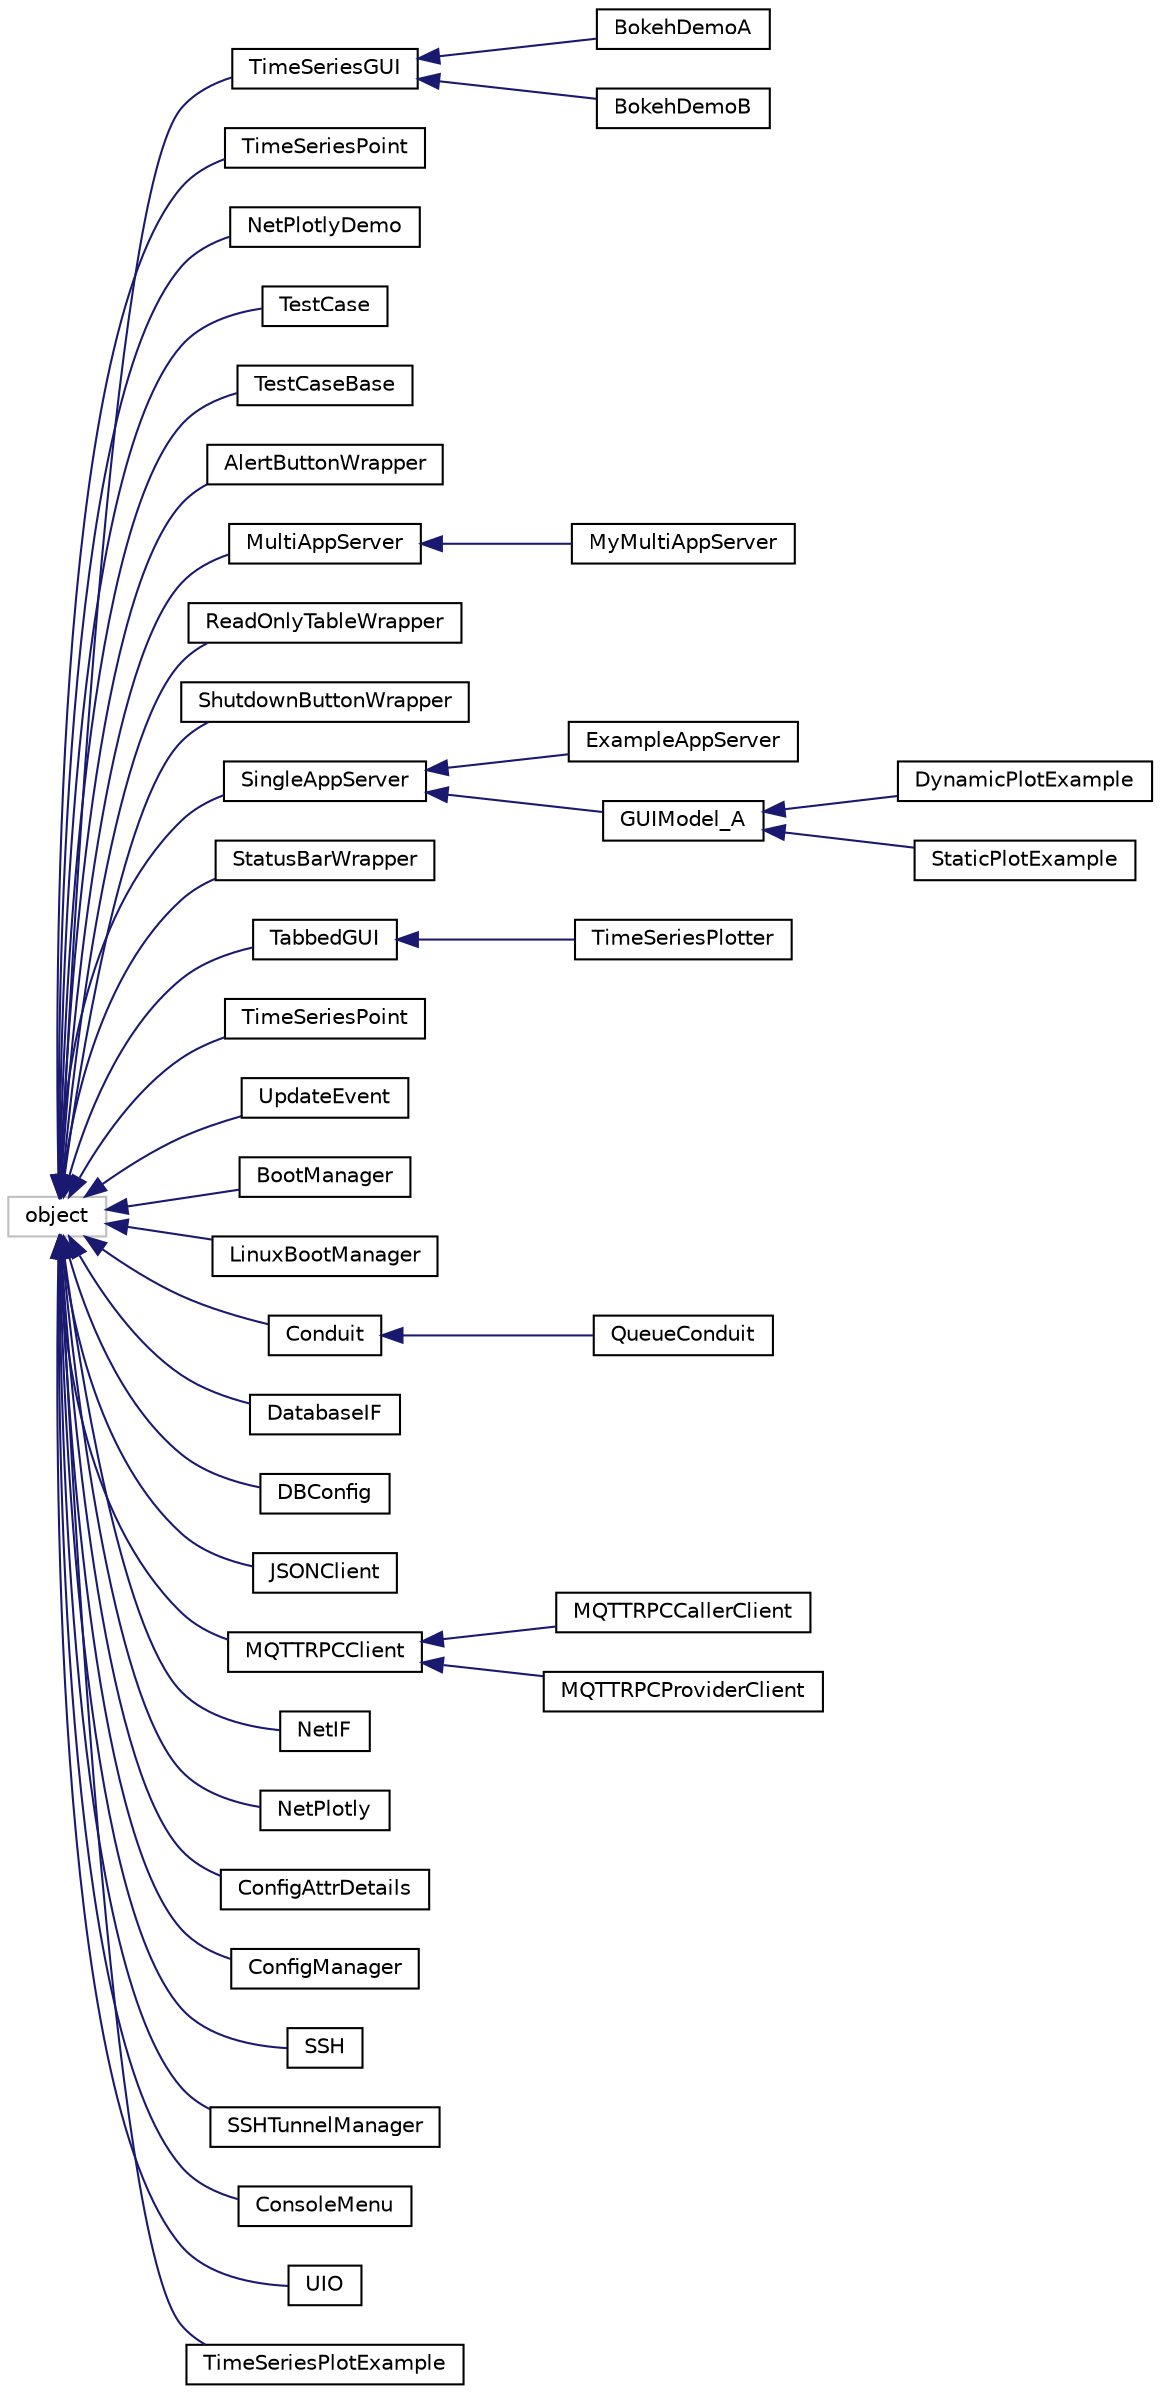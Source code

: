 digraph "Graphical Class Hierarchy"
{
 // LATEX_PDF_SIZE
  edge [fontname="Helvetica",fontsize="10",labelfontname="Helvetica",labelfontsize="10"];
  node [fontname="Helvetica",fontsize="10",shape=record];
  rankdir="LR";
  Node11 [label="object",height=0.2,width=0.4,color="grey75", fillcolor="white", style="filled",tooltip=" "];
  Node11 -> Node0 [dir="back",color="midnightblue",fontsize="10",style="solid",fontname="Helvetica"];
  Node0 [label="TimeSeriesGUI",height=0.2,width=0.4,color="black", fillcolor="white", style="filled",URL="$classbokeh__demo_1_1TimeSeriesGUI.html",tooltip=" "];
  Node0 -> Node1 [dir="back",color="midnightblue",fontsize="10",style="solid",fontname="Helvetica"];
  Node1 [label="BokehDemoA",height=0.2,width=0.4,color="black", fillcolor="white", style="filled",URL="$classbokeh__demo_1_1BokehDemoA.html",tooltip=" "];
  Node0 -> Node2 [dir="back",color="midnightblue",fontsize="10",style="solid",fontname="Helvetica"];
  Node2 [label="BokehDemoB",height=0.2,width=0.4,color="black", fillcolor="white", style="filled",URL="$classbokeh__demo_1_1BokehDemoB.html",tooltip=" "];
  Node11 -> Node15 [dir="back",color="midnightblue",fontsize="10",style="solid",fontname="Helvetica"];
  Node15 [label="TimeSeriesPoint",height=0.2,width=0.4,color="black", fillcolor="white", style="filled",URL="$classbokeh__demo_1_1TimeSeriesPoint.html",tooltip=" "];
  Node11 -> Node16 [dir="back",color="midnightblue",fontsize="10",style="solid",fontname="Helvetica"];
  Node16 [label="NetPlotlyDemo",height=0.2,width=0.4,color="black", fillcolor="white", style="filled",URL="$classnetplotly__demo_1_1NetPlotlyDemo.html",tooltip=" "];
  Node11 -> Node17 [dir="back",color="midnightblue",fontsize="10",style="solid",fontname="Helvetica"];
  Node17 [label="TestCase",height=0.2,width=0.4,color="black", fillcolor="white", style="filled",URL="$classp3lib_1_1ate_1_1TestCase.html",tooltip=" "];
  Node11 -> Node18 [dir="back",color="midnightblue",fontsize="10",style="solid",fontname="Helvetica"];
  Node18 [label="TestCaseBase",height=0.2,width=0.4,color="black", fillcolor="white", style="filled",URL="$classp3lib_1_1ate_1_1TestCaseBase.html",tooltip=" "];
  Node11 -> Node19 [dir="back",color="midnightblue",fontsize="10",style="solid",fontname="Helvetica"];
  Node19 [label="AlertButtonWrapper",height=0.2,width=0.4,color="black", fillcolor="white", style="filled",URL="$classp3lib_1_1bokeh__gui_1_1AlertButtonWrapper.html",tooltip=" "];
  Node11 -> Node20 [dir="back",color="midnightblue",fontsize="10",style="solid",fontname="Helvetica"];
  Node20 [label="MultiAppServer",height=0.2,width=0.4,color="black", fillcolor="white", style="filled",URL="$classp3lib_1_1bokeh__gui_1_1MultiAppServer.html",tooltip=" "];
  Node20 -> Node21 [dir="back",color="midnightblue",fontsize="10",style="solid",fontname="Helvetica"];
  Node21 [label="MyMultiAppServer",height=0.2,width=0.4,color="black", fillcolor="white", style="filled",URL="$classbokeh__multiple__app__example_1_1MyMultiAppServer.html",tooltip=" "];
  Node11 -> Node22 [dir="back",color="midnightblue",fontsize="10",style="solid",fontname="Helvetica"];
  Node22 [label="ReadOnlyTableWrapper",height=0.2,width=0.4,color="black", fillcolor="white", style="filled",URL="$classp3lib_1_1bokeh__gui_1_1ReadOnlyTableWrapper.html",tooltip=" "];
  Node11 -> Node23 [dir="back",color="midnightblue",fontsize="10",style="solid",fontname="Helvetica"];
  Node23 [label="ShutdownButtonWrapper",height=0.2,width=0.4,color="black", fillcolor="white", style="filled",URL="$classp3lib_1_1bokeh__gui_1_1ShutdownButtonWrapper.html",tooltip=" "];
  Node11 -> Node24 [dir="back",color="midnightblue",fontsize="10",style="solid",fontname="Helvetica"];
  Node24 [label="SingleAppServer",height=0.2,width=0.4,color="black", fillcolor="white", style="filled",URL="$classp3lib_1_1bokeh__gui_1_1SingleAppServer.html",tooltip=" "];
  Node24 -> Node25 [dir="back",color="midnightblue",fontsize="10",style="solid",fontname="Helvetica"];
  Node25 [label="ExampleAppServer",height=0.2,width=0.4,color="black", fillcolor="white", style="filled",URL="$classexample__run__multiple__bokeh__servers_1_1ExampleAppServer.html",tooltip=" "];
  Node24 -> Node26 [dir="back",color="midnightblue",fontsize="10",style="solid",fontname="Helvetica"];
  Node26 [label="GUIModel_A",height=0.2,width=0.4,color="black", fillcolor="white", style="filled",URL="$classp3lib_1_1bokeh__gui_1_1GUIModel__A.html",tooltip=" "];
  Node26 -> Node27 [dir="back",color="midnightblue",fontsize="10",style="solid",fontname="Helvetica"];
  Node27 [label="DynamicPlotExample",height=0.2,width=0.4,color="black", fillcolor="white", style="filled",URL="$classGUIModel__A__example_1_1DynamicPlotExample.html",tooltip=" "];
  Node26 -> Node28 [dir="back",color="midnightblue",fontsize="10",style="solid",fontname="Helvetica"];
  Node28 [label="StaticPlotExample",height=0.2,width=0.4,color="black", fillcolor="white", style="filled",URL="$classGUIModel__A__example_1_1StaticPlotExample.html",tooltip=" "];
  Node11 -> Node29 [dir="back",color="midnightblue",fontsize="10",style="solid",fontname="Helvetica"];
  Node29 [label="StatusBarWrapper",height=0.2,width=0.4,color="black", fillcolor="white", style="filled",URL="$classp3lib_1_1bokeh__gui_1_1StatusBarWrapper.html",tooltip=" "];
  Node11 -> Node30 [dir="back",color="midnightblue",fontsize="10",style="solid",fontname="Helvetica"];
  Node30 [label="TabbedGUI",height=0.2,width=0.4,color="black", fillcolor="white", style="filled",URL="$classp3lib_1_1bokeh__gui_1_1TabbedGUI.html",tooltip=" "];
  Node30 -> Node31 [dir="back",color="midnightblue",fontsize="10",style="solid",fontname="Helvetica"];
  Node31 [label="TimeSeriesPlotter",height=0.2,width=0.4,color="black", fillcolor="white", style="filled",URL="$classp3lib_1_1bokeh__gui_1_1TimeSeriesPlotter.html",tooltip=" "];
  Node11 -> Node32 [dir="back",color="midnightblue",fontsize="10",style="solid",fontname="Helvetica"];
  Node32 [label="TimeSeriesPoint",height=0.2,width=0.4,color="black", fillcolor="white", style="filled",URL="$classp3lib_1_1bokeh__gui_1_1TimeSeriesPoint.html",tooltip=" "];
  Node11 -> Node33 [dir="back",color="midnightblue",fontsize="10",style="solid",fontname="Helvetica"];
  Node33 [label="UpdateEvent",height=0.2,width=0.4,color="black", fillcolor="white", style="filled",URL="$classp3lib_1_1bokeh__gui_1_1UpdateEvent.html",tooltip=" "];
  Node11 -> Node34 [dir="back",color="midnightblue",fontsize="10",style="solid",fontname="Helvetica"];
  Node34 [label="BootManager",height=0.2,width=0.4,color="black", fillcolor="white", style="filled",URL="$classp3lib_1_1boot__manager_1_1BootManager.html",tooltip=" "];
  Node11 -> Node35 [dir="back",color="midnightblue",fontsize="10",style="solid",fontname="Helvetica"];
  Node35 [label="LinuxBootManager",height=0.2,width=0.4,color="black", fillcolor="white", style="filled",URL="$classp3lib_1_1boot__manager_1_1LinuxBootManager.html",tooltip=" "];
  Node11 -> Node36 [dir="back",color="midnightblue",fontsize="10",style="solid",fontname="Helvetica"];
  Node36 [label="Conduit",height=0.2,width=0.4,color="black", fillcolor="white", style="filled",URL="$classp3lib_1_1conduit_1_1Conduit.html",tooltip=" "];
  Node36 -> Node37 [dir="back",color="midnightblue",fontsize="10",style="solid",fontname="Helvetica"];
  Node37 [label="QueueConduit",height=0.2,width=0.4,color="black", fillcolor="white", style="filled",URL="$classp3lib_1_1conduit_1_1QueueConduit.html",tooltip=" "];
  Node11 -> Node38 [dir="back",color="midnightblue",fontsize="10",style="solid",fontname="Helvetica"];
  Node38 [label="DatabaseIF",height=0.2,width=0.4,color="black", fillcolor="white", style="filled",URL="$classp3lib_1_1database__if_1_1DatabaseIF.html",tooltip=" "];
  Node11 -> Node39 [dir="back",color="midnightblue",fontsize="10",style="solid",fontname="Helvetica"];
  Node39 [label="DBConfig",height=0.2,width=0.4,color="black", fillcolor="white", style="filled",URL="$classp3lib_1_1database__if_1_1DBConfig.html",tooltip=" "];
  Node11 -> Node40 [dir="back",color="midnightblue",fontsize="10",style="solid",fontname="Helvetica"];
  Node40 [label="JSONClient",height=0.2,width=0.4,color="black", fillcolor="white", style="filled",URL="$classp3lib_1_1json__networking_1_1JSONClient.html",tooltip=" "];
  Node11 -> Node41 [dir="back",color="midnightblue",fontsize="10",style="solid",fontname="Helvetica"];
  Node41 [label="MQTTRPCClient",height=0.2,width=0.4,color="black", fillcolor="white", style="filled",URL="$classp3lib_1_1mqtt__rpc_1_1MQTTRPCClient.html",tooltip=" "];
  Node41 -> Node42 [dir="back",color="midnightblue",fontsize="10",style="solid",fontname="Helvetica"];
  Node42 [label="MQTTRPCCallerClient",height=0.2,width=0.4,color="black", fillcolor="white", style="filled",URL="$classp3lib_1_1mqtt__rpc_1_1MQTTRPCCallerClient.html",tooltip=" "];
  Node41 -> Node43 [dir="back",color="midnightblue",fontsize="10",style="solid",fontname="Helvetica"];
  Node43 [label="MQTTRPCProviderClient",height=0.2,width=0.4,color="black", fillcolor="white", style="filled",URL="$classp3lib_1_1mqtt__rpc_1_1MQTTRPCProviderClient.html",tooltip=" "];
  Node11 -> Node44 [dir="back",color="midnightblue",fontsize="10",style="solid",fontname="Helvetica"];
  Node44 [label="NetIF",height=0.2,width=0.4,color="black", fillcolor="white", style="filled",URL="$classp3lib_1_1netif_1_1NetIF.html",tooltip=" "];
  Node11 -> Node45 [dir="back",color="midnightblue",fontsize="10",style="solid",fontname="Helvetica"];
  Node45 [label="NetPlotly",height=0.2,width=0.4,color="black", fillcolor="white", style="filled",URL="$classp3lib_1_1netplotly_1_1NetPlotly.html",tooltip=" "];
  Node11 -> Node46 [dir="back",color="midnightblue",fontsize="10",style="solid",fontname="Helvetica"];
  Node46 [label="ConfigAttrDetails",height=0.2,width=0.4,color="black", fillcolor="white", style="filled",URL="$classp3lib_1_1pconfig_1_1ConfigAttrDetails.html",tooltip=" "];
  Node11 -> Node47 [dir="back",color="midnightblue",fontsize="10",style="solid",fontname="Helvetica"];
  Node47 [label="ConfigManager",height=0.2,width=0.4,color="black", fillcolor="white", style="filled",URL="$classp3lib_1_1pconfig_1_1ConfigManager.html",tooltip=" "];
  Node11 -> Node48 [dir="back",color="midnightblue",fontsize="10",style="solid",fontname="Helvetica"];
  Node48 [label="SSH",height=0.2,width=0.4,color="black", fillcolor="white", style="filled",URL="$classp3lib_1_1ssh_1_1SSH.html",tooltip=" "];
  Node11 -> Node49 [dir="back",color="midnightblue",fontsize="10",style="solid",fontname="Helvetica"];
  Node49 [label="SSHTunnelManager",height=0.2,width=0.4,color="black", fillcolor="white", style="filled",URL="$classp3lib_1_1ssh_1_1SSHTunnelManager.html",tooltip=" "];
  Node11 -> Node50 [dir="back",color="midnightblue",fontsize="10",style="solid",fontname="Helvetica"];
  Node50 [label="ConsoleMenu",height=0.2,width=0.4,color="black", fillcolor="white", style="filled",URL="$classp3lib_1_1uio_1_1ConsoleMenu.html",tooltip=" "];
  Node11 -> Node51 [dir="back",color="midnightblue",fontsize="10",style="solid",fontname="Helvetica"];
  Node51 [label="UIO",height=0.2,width=0.4,color="black", fillcolor="white", style="filled",URL="$classp3lib_1_1uio_1_1UIO.html",tooltip=" "];
  Node11 -> Node52 [dir="back",color="midnightblue",fontsize="10",style="solid",fontname="Helvetica"];
  Node52 [label="TimeSeriesPlotExample",height=0.2,width=0.4,color="black", fillcolor="white", style="filled",URL="$classtime__series__plot__example_1_1TimeSeriesPlotExample.html",tooltip=" "];
}

